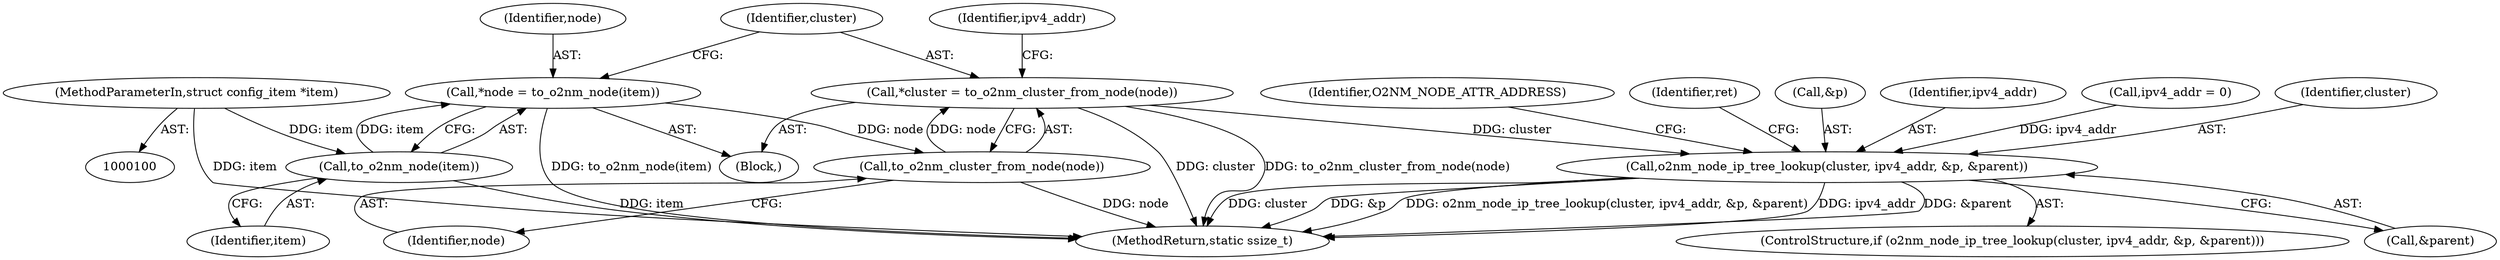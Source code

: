 digraph "1_linux_853bc26a7ea39e354b9f8889ae7ad1492ffa28d2@del" {
"1000111" [label="(Call,*cluster = to_o2nm_cluster_from_node(node))"];
"1000113" [label="(Call,to_o2nm_cluster_from_node(node))"];
"1000106" [label="(Call,*node = to_o2nm_node(item))"];
"1000108" [label="(Call,to_o2nm_node(item))"];
"1000101" [label="(MethodParameterIn,struct config_item *item)"];
"1000191" [label="(Call,o2nm_node_ip_tree_lookup(cluster, ipv4_addr, &p, &parent))"];
"1000111" [label="(Call,*cluster = to_o2nm_cluster_from_node(node))"];
"1000190" [label="(ControlStructure,if (o2nm_node_ip_tree_lookup(cluster, ipv4_addr, &p, &parent)))"];
"1000101" [label="(MethodParameterIn,struct config_item *item)"];
"1000193" [label="(Identifier,ipv4_addr)"];
"1000109" [label="(Identifier,item)"];
"1000112" [label="(Identifier,cluster)"];
"1000121" [label="(Call,ipv4_addr = 0)"];
"1000192" [label="(Identifier,cluster)"];
"1000107" [label="(Identifier,node)"];
"1000106" [label="(Call,*node = to_o2nm_node(item))"];
"1000252" [label="(MethodReturn,static ssize_t)"];
"1000205" [label="(Identifier,O2NM_NODE_ATTR_ADDRESS)"];
"1000191" [label="(Call,o2nm_node_ip_tree_lookup(cluster, ipv4_addr, &p, &parent))"];
"1000199" [label="(Identifier,ret)"];
"1000114" [label="(Identifier,node)"];
"1000196" [label="(Call,&parent)"];
"1000122" [label="(Identifier,ipv4_addr)"];
"1000108" [label="(Call,to_o2nm_node(item))"];
"1000194" [label="(Call,&p)"];
"1000104" [label="(Block,)"];
"1000113" [label="(Call,to_o2nm_cluster_from_node(node))"];
"1000111" -> "1000104"  [label="AST: "];
"1000111" -> "1000113"  [label="CFG: "];
"1000112" -> "1000111"  [label="AST: "];
"1000113" -> "1000111"  [label="AST: "];
"1000122" -> "1000111"  [label="CFG: "];
"1000111" -> "1000252"  [label="DDG: cluster"];
"1000111" -> "1000252"  [label="DDG: to_o2nm_cluster_from_node(node)"];
"1000113" -> "1000111"  [label="DDG: node"];
"1000111" -> "1000191"  [label="DDG: cluster"];
"1000113" -> "1000114"  [label="CFG: "];
"1000114" -> "1000113"  [label="AST: "];
"1000113" -> "1000252"  [label="DDG: node"];
"1000106" -> "1000113"  [label="DDG: node"];
"1000106" -> "1000104"  [label="AST: "];
"1000106" -> "1000108"  [label="CFG: "];
"1000107" -> "1000106"  [label="AST: "];
"1000108" -> "1000106"  [label="AST: "];
"1000112" -> "1000106"  [label="CFG: "];
"1000106" -> "1000252"  [label="DDG: to_o2nm_node(item)"];
"1000108" -> "1000106"  [label="DDG: item"];
"1000108" -> "1000109"  [label="CFG: "];
"1000109" -> "1000108"  [label="AST: "];
"1000108" -> "1000252"  [label="DDG: item"];
"1000101" -> "1000108"  [label="DDG: item"];
"1000101" -> "1000100"  [label="AST: "];
"1000101" -> "1000252"  [label="DDG: item"];
"1000191" -> "1000190"  [label="AST: "];
"1000191" -> "1000196"  [label="CFG: "];
"1000192" -> "1000191"  [label="AST: "];
"1000193" -> "1000191"  [label="AST: "];
"1000194" -> "1000191"  [label="AST: "];
"1000196" -> "1000191"  [label="AST: "];
"1000199" -> "1000191"  [label="CFG: "];
"1000205" -> "1000191"  [label="CFG: "];
"1000191" -> "1000252"  [label="DDG: &p"];
"1000191" -> "1000252"  [label="DDG: o2nm_node_ip_tree_lookup(cluster, ipv4_addr, &p, &parent)"];
"1000191" -> "1000252"  [label="DDG: ipv4_addr"];
"1000191" -> "1000252"  [label="DDG: &parent"];
"1000191" -> "1000252"  [label="DDG: cluster"];
"1000121" -> "1000191"  [label="DDG: ipv4_addr"];
}
